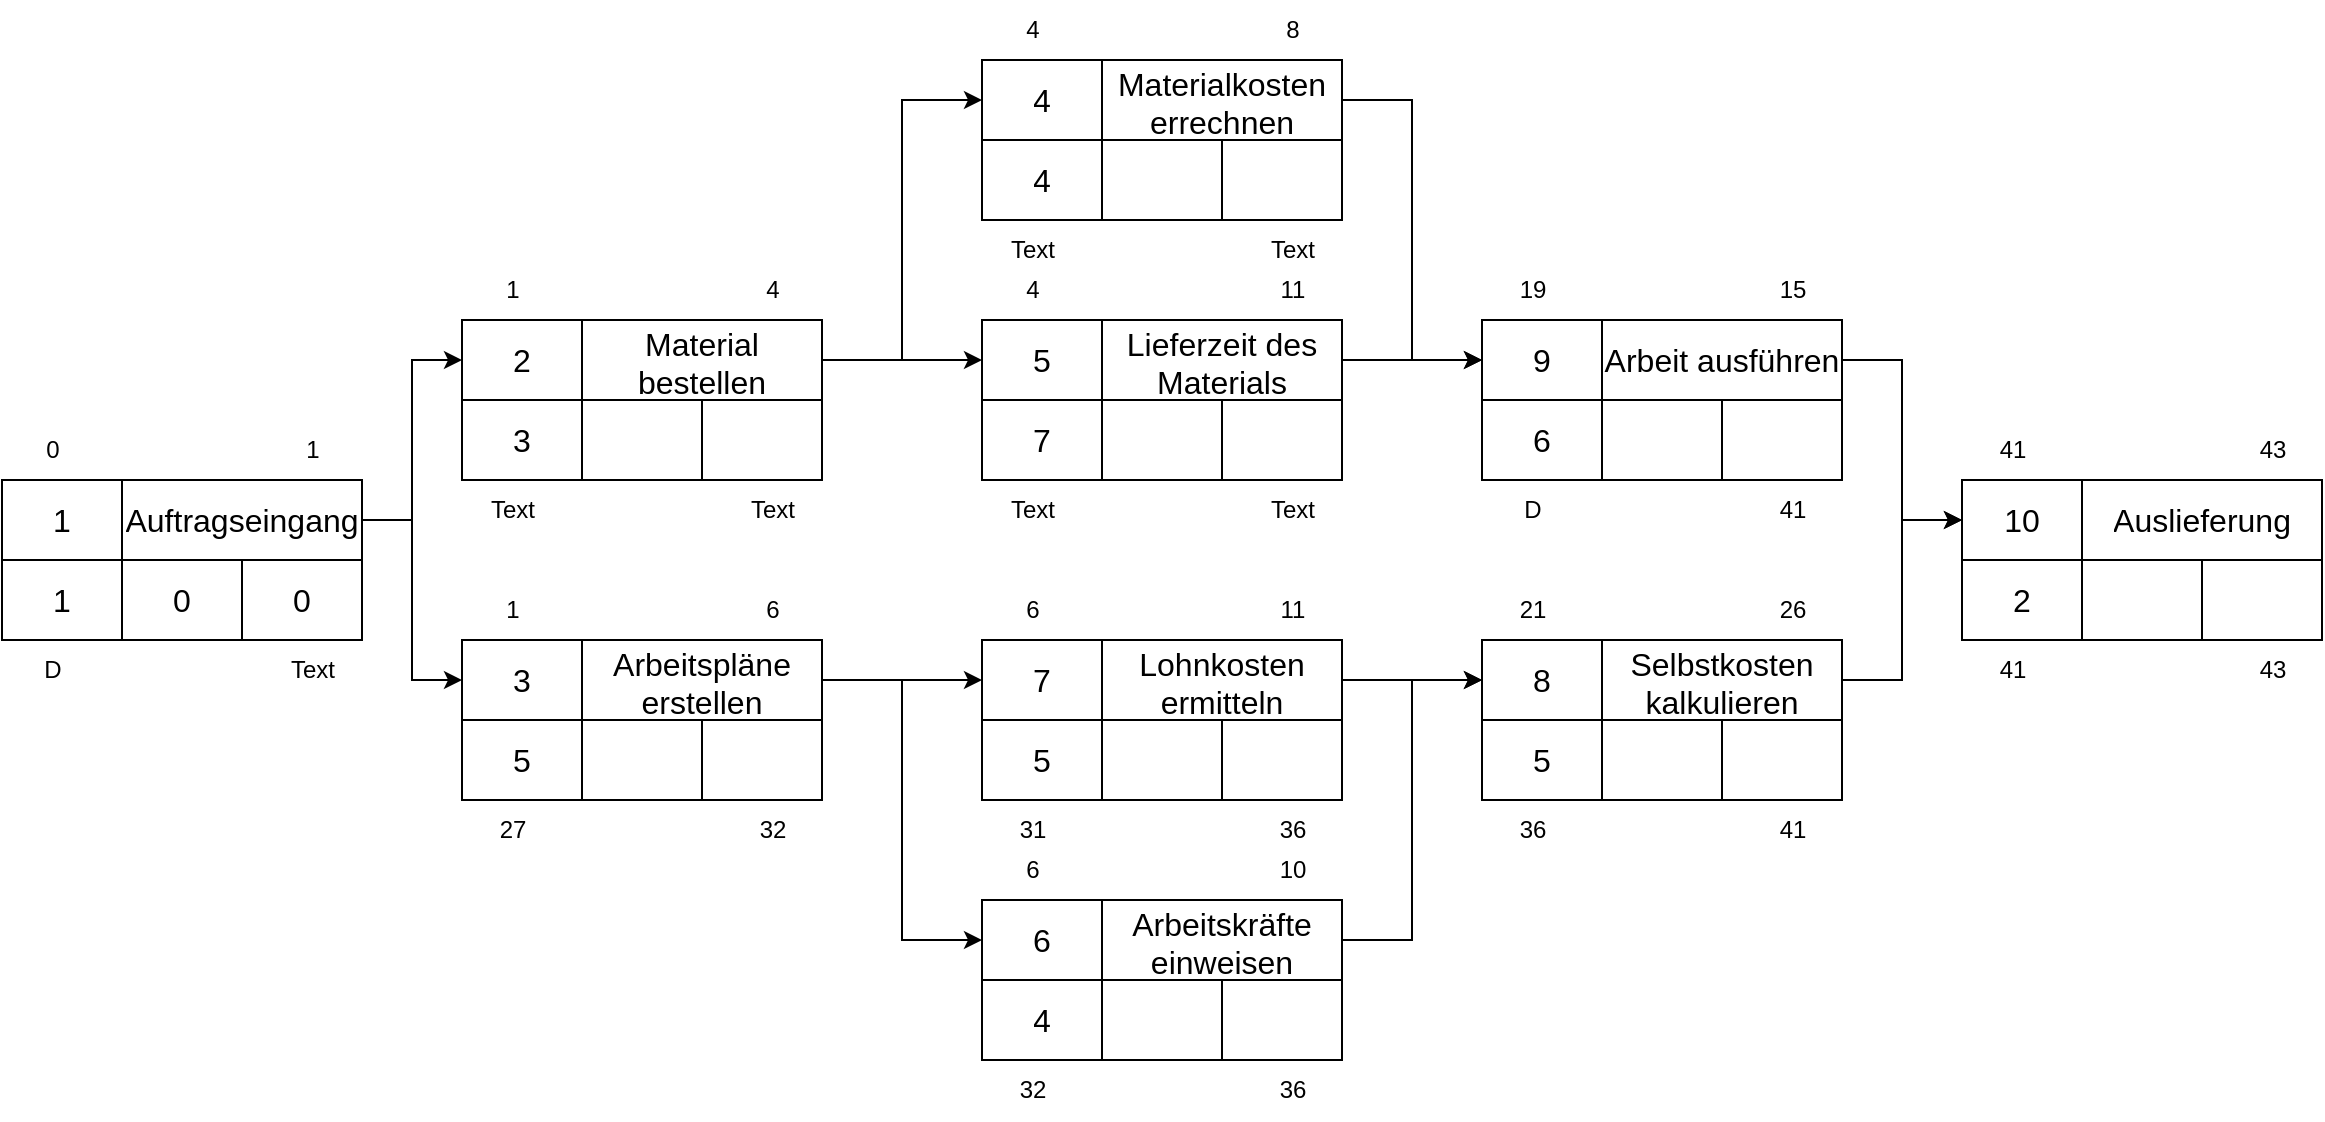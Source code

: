 <mxfile version="22.1.18" type="github">
  <diagram name="Seite-1" id="Jgi1Z_4igbdObLHDW-iu">
    <mxGraphModel dx="2220" dy="766" grid="1" gridSize="10" guides="1" tooltips="1" connect="1" arrows="1" fold="1" page="1" pageScale="1" pageWidth="827" pageHeight="1169" math="0" shadow="0">
      <root>
        <mxCell id="0" />
        <mxCell id="1" parent="0" />
        <mxCell id="Bvw00r3Vct-tMLTqf-XZ-22" value="" style="group" vertex="1" connectable="0" parent="1">
          <mxGeometry x="-220" y="130" width="180" height="140" as="geometry" />
        </mxCell>
        <mxCell id="Bvw00r3Vct-tMLTqf-XZ-1" value="" style="shape=table;startSize=0;container=1;collapsible=0;childLayout=tableLayout;fontSize=16;" vertex="1" parent="Bvw00r3Vct-tMLTqf-XZ-22">
          <mxGeometry y="30" width="180" height="80" as="geometry" />
        </mxCell>
        <mxCell id="Bvw00r3Vct-tMLTqf-XZ-2" value="" style="shape=tableRow;horizontal=0;startSize=0;swimlaneHead=0;swimlaneBody=0;strokeColor=inherit;top=0;left=0;bottom=0;right=0;collapsible=0;dropTarget=0;fillColor=none;points=[[0,0.5],[1,0.5]];portConstraint=eastwest;fontSize=16;" vertex="1" parent="Bvw00r3Vct-tMLTqf-XZ-1">
          <mxGeometry width="180" height="40" as="geometry" />
        </mxCell>
        <mxCell id="Bvw00r3Vct-tMLTqf-XZ-3" value="2" style="shape=partialRectangle;html=1;whiteSpace=wrap;connectable=0;strokeColor=inherit;overflow=hidden;fillColor=none;top=0;left=0;bottom=0;right=0;pointerEvents=1;fontSize=16;" vertex="1" parent="Bvw00r3Vct-tMLTqf-XZ-2">
          <mxGeometry width="60" height="40" as="geometry">
            <mxRectangle width="60" height="40" as="alternateBounds" />
          </mxGeometry>
        </mxCell>
        <mxCell id="Bvw00r3Vct-tMLTqf-XZ-4" value="Material bestellen" style="shape=partialRectangle;html=1;whiteSpace=wrap;connectable=0;strokeColor=inherit;overflow=hidden;fillColor=none;top=0;left=0;bottom=0;right=0;pointerEvents=1;fontSize=16;rowspan=1;colspan=2;" vertex="1" parent="Bvw00r3Vct-tMLTqf-XZ-2">
          <mxGeometry x="60" width="120" height="40" as="geometry">
            <mxRectangle width="60" height="40" as="alternateBounds" />
          </mxGeometry>
        </mxCell>
        <mxCell id="Bvw00r3Vct-tMLTqf-XZ-5" value="" style="shape=partialRectangle;html=1;whiteSpace=wrap;connectable=0;strokeColor=inherit;overflow=hidden;fillColor=none;top=0;left=0;bottom=0;right=0;pointerEvents=1;fontSize=16;" vertex="1" visible="0" parent="Bvw00r3Vct-tMLTqf-XZ-2">
          <mxGeometry x="120" width="60" height="40" as="geometry">
            <mxRectangle width="60" height="40" as="alternateBounds" />
          </mxGeometry>
        </mxCell>
        <mxCell id="Bvw00r3Vct-tMLTqf-XZ-6" value="" style="shape=tableRow;horizontal=0;startSize=0;swimlaneHead=0;swimlaneBody=0;strokeColor=inherit;top=0;left=0;bottom=0;right=0;collapsible=0;dropTarget=0;fillColor=none;points=[[0,0.5],[1,0.5]];portConstraint=eastwest;fontSize=16;" vertex="1" parent="Bvw00r3Vct-tMLTqf-XZ-1">
          <mxGeometry y="40" width="180" height="40" as="geometry" />
        </mxCell>
        <mxCell id="Bvw00r3Vct-tMLTqf-XZ-7" value="3" style="shape=partialRectangle;html=1;whiteSpace=wrap;connectable=0;strokeColor=inherit;overflow=hidden;fillColor=none;top=0;left=0;bottom=0;right=0;pointerEvents=1;fontSize=16;" vertex="1" parent="Bvw00r3Vct-tMLTqf-XZ-6">
          <mxGeometry width="60" height="40" as="geometry">
            <mxRectangle width="60" height="40" as="alternateBounds" />
          </mxGeometry>
        </mxCell>
        <mxCell id="Bvw00r3Vct-tMLTqf-XZ-8" value="" style="shape=partialRectangle;html=1;whiteSpace=wrap;connectable=0;strokeColor=inherit;overflow=hidden;fillColor=none;top=0;left=0;bottom=0;right=0;pointerEvents=1;fontSize=16;" vertex="1" parent="Bvw00r3Vct-tMLTqf-XZ-6">
          <mxGeometry x="60" width="60" height="40" as="geometry">
            <mxRectangle width="60" height="40" as="alternateBounds" />
          </mxGeometry>
        </mxCell>
        <mxCell id="Bvw00r3Vct-tMLTqf-XZ-9" value="" style="shape=partialRectangle;html=1;whiteSpace=wrap;connectable=0;strokeColor=inherit;overflow=hidden;fillColor=none;top=0;left=0;bottom=0;right=0;pointerEvents=1;fontSize=16;" vertex="1" parent="Bvw00r3Vct-tMLTqf-XZ-6">
          <mxGeometry x="120" width="60" height="40" as="geometry">
            <mxRectangle width="60" height="40" as="alternateBounds" />
          </mxGeometry>
        </mxCell>
        <mxCell id="Bvw00r3Vct-tMLTqf-XZ-17" value="1" style="text;html=1;align=center;verticalAlign=middle;resizable=0;points=[];autosize=1;strokeColor=none;fillColor=none;" vertex="1" parent="Bvw00r3Vct-tMLTqf-XZ-22">
          <mxGeometry x="10" width="30" height="30" as="geometry" />
        </mxCell>
        <mxCell id="Bvw00r3Vct-tMLTqf-XZ-19" value="4" style="text;html=1;align=center;verticalAlign=middle;resizable=0;points=[];autosize=1;strokeColor=none;fillColor=none;" vertex="1" parent="Bvw00r3Vct-tMLTqf-XZ-22">
          <mxGeometry x="140" width="30" height="30" as="geometry" />
        </mxCell>
        <mxCell id="Bvw00r3Vct-tMLTqf-XZ-20" value="Text" style="text;html=1;align=center;verticalAlign=middle;resizable=0;points=[];autosize=1;strokeColor=none;fillColor=none;" vertex="1" parent="Bvw00r3Vct-tMLTqf-XZ-22">
          <mxGeometry x="130" y="110" width="50" height="30" as="geometry" />
        </mxCell>
        <mxCell id="Bvw00r3Vct-tMLTqf-XZ-21" value="Text" style="text;html=1;align=center;verticalAlign=middle;resizable=0;points=[];autosize=1;strokeColor=none;fillColor=none;" vertex="1" parent="Bvw00r3Vct-tMLTqf-XZ-22">
          <mxGeometry y="110" width="50" height="30" as="geometry" />
        </mxCell>
        <mxCell id="Bvw00r3Vct-tMLTqf-XZ-51" value="" style="group" vertex="1" connectable="0" parent="1">
          <mxGeometry x="40" width="180" height="140" as="geometry" />
        </mxCell>
        <mxCell id="Bvw00r3Vct-tMLTqf-XZ-52" value="" style="shape=table;startSize=0;container=1;collapsible=0;childLayout=tableLayout;fontSize=16;" vertex="1" parent="Bvw00r3Vct-tMLTqf-XZ-51">
          <mxGeometry y="30" width="180" height="80" as="geometry" />
        </mxCell>
        <mxCell id="Bvw00r3Vct-tMLTqf-XZ-53" value="" style="shape=tableRow;horizontal=0;startSize=0;swimlaneHead=0;swimlaneBody=0;strokeColor=inherit;top=0;left=0;bottom=0;right=0;collapsible=0;dropTarget=0;fillColor=none;points=[[0,0.5],[1,0.5]];portConstraint=eastwest;fontSize=16;" vertex="1" parent="Bvw00r3Vct-tMLTqf-XZ-52">
          <mxGeometry width="180" height="40" as="geometry" />
        </mxCell>
        <mxCell id="Bvw00r3Vct-tMLTqf-XZ-54" value="4" style="shape=partialRectangle;html=1;whiteSpace=wrap;connectable=0;strokeColor=inherit;overflow=hidden;fillColor=none;top=0;left=0;bottom=0;right=0;pointerEvents=1;fontSize=16;" vertex="1" parent="Bvw00r3Vct-tMLTqf-XZ-53">
          <mxGeometry width="60" height="40" as="geometry">
            <mxRectangle width="60" height="40" as="alternateBounds" />
          </mxGeometry>
        </mxCell>
        <mxCell id="Bvw00r3Vct-tMLTqf-XZ-55" value="Materialkosten errechnen" style="shape=partialRectangle;html=1;whiteSpace=wrap;connectable=0;strokeColor=inherit;overflow=hidden;fillColor=none;top=0;left=0;bottom=0;right=0;pointerEvents=1;fontSize=16;rowspan=1;colspan=2;" vertex="1" parent="Bvw00r3Vct-tMLTqf-XZ-53">
          <mxGeometry x="60" width="120" height="40" as="geometry">
            <mxRectangle width="60" height="40" as="alternateBounds" />
          </mxGeometry>
        </mxCell>
        <mxCell id="Bvw00r3Vct-tMLTqf-XZ-56" value="" style="shape=partialRectangle;html=1;whiteSpace=wrap;connectable=0;strokeColor=inherit;overflow=hidden;fillColor=none;top=0;left=0;bottom=0;right=0;pointerEvents=1;fontSize=16;" vertex="1" visible="0" parent="Bvw00r3Vct-tMLTqf-XZ-53">
          <mxGeometry x="120" width="60" height="40" as="geometry">
            <mxRectangle width="60" height="40" as="alternateBounds" />
          </mxGeometry>
        </mxCell>
        <mxCell id="Bvw00r3Vct-tMLTqf-XZ-57" value="" style="shape=tableRow;horizontal=0;startSize=0;swimlaneHead=0;swimlaneBody=0;strokeColor=inherit;top=0;left=0;bottom=0;right=0;collapsible=0;dropTarget=0;fillColor=none;points=[[0,0.5],[1,0.5]];portConstraint=eastwest;fontSize=16;" vertex="1" parent="Bvw00r3Vct-tMLTqf-XZ-52">
          <mxGeometry y="40" width="180" height="40" as="geometry" />
        </mxCell>
        <mxCell id="Bvw00r3Vct-tMLTqf-XZ-58" value="4" style="shape=partialRectangle;html=1;whiteSpace=wrap;connectable=0;strokeColor=inherit;overflow=hidden;fillColor=none;top=0;left=0;bottom=0;right=0;pointerEvents=1;fontSize=16;" vertex="1" parent="Bvw00r3Vct-tMLTqf-XZ-57">
          <mxGeometry width="60" height="40" as="geometry">
            <mxRectangle width="60" height="40" as="alternateBounds" />
          </mxGeometry>
        </mxCell>
        <mxCell id="Bvw00r3Vct-tMLTqf-XZ-59" value="" style="shape=partialRectangle;html=1;whiteSpace=wrap;connectable=0;strokeColor=inherit;overflow=hidden;fillColor=none;top=0;left=0;bottom=0;right=0;pointerEvents=1;fontSize=16;" vertex="1" parent="Bvw00r3Vct-tMLTqf-XZ-57">
          <mxGeometry x="60" width="60" height="40" as="geometry">
            <mxRectangle width="60" height="40" as="alternateBounds" />
          </mxGeometry>
        </mxCell>
        <mxCell id="Bvw00r3Vct-tMLTqf-XZ-60" value="" style="shape=partialRectangle;html=1;whiteSpace=wrap;connectable=0;strokeColor=inherit;overflow=hidden;fillColor=none;top=0;left=0;bottom=0;right=0;pointerEvents=1;fontSize=16;" vertex="1" parent="Bvw00r3Vct-tMLTqf-XZ-57">
          <mxGeometry x="120" width="60" height="40" as="geometry">
            <mxRectangle width="60" height="40" as="alternateBounds" />
          </mxGeometry>
        </mxCell>
        <mxCell id="Bvw00r3Vct-tMLTqf-XZ-61" value="4" style="text;html=1;align=center;verticalAlign=middle;resizable=0;points=[];autosize=1;strokeColor=none;fillColor=none;" vertex="1" parent="Bvw00r3Vct-tMLTqf-XZ-51">
          <mxGeometry x="10" width="30" height="30" as="geometry" />
        </mxCell>
        <mxCell id="Bvw00r3Vct-tMLTqf-XZ-62" value="8" style="text;html=1;align=center;verticalAlign=middle;resizable=0;points=[];autosize=1;strokeColor=none;fillColor=none;" vertex="1" parent="Bvw00r3Vct-tMLTqf-XZ-51">
          <mxGeometry x="140" width="30" height="30" as="geometry" />
        </mxCell>
        <mxCell id="Bvw00r3Vct-tMLTqf-XZ-63" value="Text" style="text;html=1;align=center;verticalAlign=middle;resizable=0;points=[];autosize=1;strokeColor=none;fillColor=none;" vertex="1" parent="Bvw00r3Vct-tMLTqf-XZ-51">
          <mxGeometry x="130" y="110" width="50" height="30" as="geometry" />
        </mxCell>
        <mxCell id="Bvw00r3Vct-tMLTqf-XZ-64" value="Text" style="text;html=1;align=center;verticalAlign=middle;resizable=0;points=[];autosize=1;strokeColor=none;fillColor=none;" vertex="1" parent="Bvw00r3Vct-tMLTqf-XZ-51">
          <mxGeometry y="110" width="50" height="30" as="geometry" />
        </mxCell>
        <mxCell id="Bvw00r3Vct-tMLTqf-XZ-65" value="" style="group" vertex="1" connectable="0" parent="1">
          <mxGeometry x="-220" y="290" width="180" height="140" as="geometry" />
        </mxCell>
        <mxCell id="Bvw00r3Vct-tMLTqf-XZ-66" value="" style="shape=table;startSize=0;container=1;collapsible=0;childLayout=tableLayout;fontSize=16;" vertex="1" parent="Bvw00r3Vct-tMLTqf-XZ-65">
          <mxGeometry y="30" width="180" height="80" as="geometry" />
        </mxCell>
        <mxCell id="Bvw00r3Vct-tMLTqf-XZ-67" value="" style="shape=tableRow;horizontal=0;startSize=0;swimlaneHead=0;swimlaneBody=0;strokeColor=inherit;top=0;left=0;bottom=0;right=0;collapsible=0;dropTarget=0;fillColor=none;points=[[0,0.5],[1,0.5]];portConstraint=eastwest;fontSize=16;" vertex="1" parent="Bvw00r3Vct-tMLTqf-XZ-66">
          <mxGeometry width="180" height="40" as="geometry" />
        </mxCell>
        <mxCell id="Bvw00r3Vct-tMLTqf-XZ-68" value="3" style="shape=partialRectangle;html=1;whiteSpace=wrap;connectable=0;strokeColor=inherit;overflow=hidden;fillColor=none;top=0;left=0;bottom=0;right=0;pointerEvents=1;fontSize=16;" vertex="1" parent="Bvw00r3Vct-tMLTqf-XZ-67">
          <mxGeometry width="60" height="40" as="geometry">
            <mxRectangle width="60" height="40" as="alternateBounds" />
          </mxGeometry>
        </mxCell>
        <mxCell id="Bvw00r3Vct-tMLTqf-XZ-69" value="Arbeitspläne erstellen" style="shape=partialRectangle;html=1;whiteSpace=wrap;connectable=0;strokeColor=inherit;overflow=hidden;fillColor=none;top=0;left=0;bottom=0;right=0;pointerEvents=1;fontSize=16;rowspan=1;colspan=2;" vertex="1" parent="Bvw00r3Vct-tMLTqf-XZ-67">
          <mxGeometry x="60" width="120" height="40" as="geometry">
            <mxRectangle width="60" height="40" as="alternateBounds" />
          </mxGeometry>
        </mxCell>
        <mxCell id="Bvw00r3Vct-tMLTqf-XZ-70" value="" style="shape=partialRectangle;html=1;whiteSpace=wrap;connectable=0;strokeColor=inherit;overflow=hidden;fillColor=none;top=0;left=0;bottom=0;right=0;pointerEvents=1;fontSize=16;" vertex="1" visible="0" parent="Bvw00r3Vct-tMLTqf-XZ-67">
          <mxGeometry x="120" width="60" height="40" as="geometry">
            <mxRectangle width="60" height="40" as="alternateBounds" />
          </mxGeometry>
        </mxCell>
        <mxCell id="Bvw00r3Vct-tMLTqf-XZ-71" value="" style="shape=tableRow;horizontal=0;startSize=0;swimlaneHead=0;swimlaneBody=0;strokeColor=inherit;top=0;left=0;bottom=0;right=0;collapsible=0;dropTarget=0;fillColor=none;points=[[0,0.5],[1,0.5]];portConstraint=eastwest;fontSize=16;" vertex="1" parent="Bvw00r3Vct-tMLTqf-XZ-66">
          <mxGeometry y="40" width="180" height="40" as="geometry" />
        </mxCell>
        <mxCell id="Bvw00r3Vct-tMLTqf-XZ-72" value="5" style="shape=partialRectangle;html=1;whiteSpace=wrap;connectable=0;strokeColor=inherit;overflow=hidden;fillColor=none;top=0;left=0;bottom=0;right=0;pointerEvents=1;fontSize=16;" vertex="1" parent="Bvw00r3Vct-tMLTqf-XZ-71">
          <mxGeometry width="60" height="40" as="geometry">
            <mxRectangle width="60" height="40" as="alternateBounds" />
          </mxGeometry>
        </mxCell>
        <mxCell id="Bvw00r3Vct-tMLTqf-XZ-73" value="" style="shape=partialRectangle;html=1;whiteSpace=wrap;connectable=0;strokeColor=inherit;overflow=hidden;fillColor=none;top=0;left=0;bottom=0;right=0;pointerEvents=1;fontSize=16;" vertex="1" parent="Bvw00r3Vct-tMLTqf-XZ-71">
          <mxGeometry x="60" width="60" height="40" as="geometry">
            <mxRectangle width="60" height="40" as="alternateBounds" />
          </mxGeometry>
        </mxCell>
        <mxCell id="Bvw00r3Vct-tMLTqf-XZ-74" value="" style="shape=partialRectangle;html=1;whiteSpace=wrap;connectable=0;strokeColor=inherit;overflow=hidden;fillColor=none;top=0;left=0;bottom=0;right=0;pointerEvents=1;fontSize=16;" vertex="1" parent="Bvw00r3Vct-tMLTqf-XZ-71">
          <mxGeometry x="120" width="60" height="40" as="geometry">
            <mxRectangle width="60" height="40" as="alternateBounds" />
          </mxGeometry>
        </mxCell>
        <mxCell id="Bvw00r3Vct-tMLTqf-XZ-75" value="1" style="text;html=1;align=center;verticalAlign=middle;resizable=0;points=[];autosize=1;strokeColor=none;fillColor=none;" vertex="1" parent="Bvw00r3Vct-tMLTqf-XZ-65">
          <mxGeometry x="10" width="30" height="30" as="geometry" />
        </mxCell>
        <mxCell id="Bvw00r3Vct-tMLTqf-XZ-76" value="6" style="text;html=1;align=center;verticalAlign=middle;resizable=0;points=[];autosize=1;strokeColor=none;fillColor=none;" vertex="1" parent="Bvw00r3Vct-tMLTqf-XZ-65">
          <mxGeometry x="140" width="30" height="30" as="geometry" />
        </mxCell>
        <mxCell id="Bvw00r3Vct-tMLTqf-XZ-77" value="32" style="text;html=1;align=center;verticalAlign=middle;resizable=0;points=[];autosize=1;strokeColor=none;fillColor=none;" vertex="1" parent="Bvw00r3Vct-tMLTqf-XZ-65">
          <mxGeometry x="135" y="110" width="40" height="30" as="geometry" />
        </mxCell>
        <mxCell id="Bvw00r3Vct-tMLTqf-XZ-78" value="27" style="text;html=1;align=center;verticalAlign=middle;resizable=0;points=[];autosize=1;strokeColor=none;fillColor=none;" vertex="1" parent="Bvw00r3Vct-tMLTqf-XZ-65">
          <mxGeometry x="5" y="110" width="40" height="30" as="geometry" />
        </mxCell>
        <mxCell id="Bvw00r3Vct-tMLTqf-XZ-102" value="" style="group" vertex="1" connectable="0" parent="1">
          <mxGeometry x="40" y="130" width="180" height="140" as="geometry" />
        </mxCell>
        <mxCell id="Bvw00r3Vct-tMLTqf-XZ-103" value="" style="shape=table;startSize=0;container=1;collapsible=0;childLayout=tableLayout;fontSize=16;" vertex="1" parent="Bvw00r3Vct-tMLTqf-XZ-102">
          <mxGeometry y="30" width="180" height="80" as="geometry" />
        </mxCell>
        <mxCell id="Bvw00r3Vct-tMLTqf-XZ-104" value="" style="shape=tableRow;horizontal=0;startSize=0;swimlaneHead=0;swimlaneBody=0;strokeColor=inherit;top=0;left=0;bottom=0;right=0;collapsible=0;dropTarget=0;fillColor=none;points=[[0,0.5],[1,0.5]];portConstraint=eastwest;fontSize=16;" vertex="1" parent="Bvw00r3Vct-tMLTqf-XZ-103">
          <mxGeometry width="180" height="40" as="geometry" />
        </mxCell>
        <mxCell id="Bvw00r3Vct-tMLTqf-XZ-105" value="5" style="shape=partialRectangle;html=1;whiteSpace=wrap;connectable=0;strokeColor=inherit;overflow=hidden;fillColor=none;top=0;left=0;bottom=0;right=0;pointerEvents=1;fontSize=16;" vertex="1" parent="Bvw00r3Vct-tMLTqf-XZ-104">
          <mxGeometry width="60" height="40" as="geometry">
            <mxRectangle width="60" height="40" as="alternateBounds" />
          </mxGeometry>
        </mxCell>
        <mxCell id="Bvw00r3Vct-tMLTqf-XZ-106" value="Lieferzeit des Materials" style="shape=partialRectangle;html=1;whiteSpace=wrap;connectable=0;strokeColor=inherit;overflow=hidden;fillColor=none;top=0;left=0;bottom=0;right=0;pointerEvents=1;fontSize=16;rowspan=1;colspan=2;" vertex="1" parent="Bvw00r3Vct-tMLTqf-XZ-104">
          <mxGeometry x="60" width="120" height="40" as="geometry">
            <mxRectangle width="60" height="40" as="alternateBounds" />
          </mxGeometry>
        </mxCell>
        <mxCell id="Bvw00r3Vct-tMLTqf-XZ-107" value="" style="shape=partialRectangle;html=1;whiteSpace=wrap;connectable=0;strokeColor=inherit;overflow=hidden;fillColor=none;top=0;left=0;bottom=0;right=0;pointerEvents=1;fontSize=16;" vertex="1" visible="0" parent="Bvw00r3Vct-tMLTqf-XZ-104">
          <mxGeometry x="120" width="60" height="40" as="geometry">
            <mxRectangle width="60" height="40" as="alternateBounds" />
          </mxGeometry>
        </mxCell>
        <mxCell id="Bvw00r3Vct-tMLTqf-XZ-108" value="" style="shape=tableRow;horizontal=0;startSize=0;swimlaneHead=0;swimlaneBody=0;strokeColor=inherit;top=0;left=0;bottom=0;right=0;collapsible=0;dropTarget=0;fillColor=none;points=[[0,0.5],[1,0.5]];portConstraint=eastwest;fontSize=16;" vertex="1" parent="Bvw00r3Vct-tMLTqf-XZ-103">
          <mxGeometry y="40" width="180" height="40" as="geometry" />
        </mxCell>
        <mxCell id="Bvw00r3Vct-tMLTqf-XZ-109" value="7" style="shape=partialRectangle;html=1;whiteSpace=wrap;connectable=0;strokeColor=inherit;overflow=hidden;fillColor=none;top=0;left=0;bottom=0;right=0;pointerEvents=1;fontSize=16;" vertex="1" parent="Bvw00r3Vct-tMLTqf-XZ-108">
          <mxGeometry width="60" height="40" as="geometry">
            <mxRectangle width="60" height="40" as="alternateBounds" />
          </mxGeometry>
        </mxCell>
        <mxCell id="Bvw00r3Vct-tMLTqf-XZ-110" value="" style="shape=partialRectangle;html=1;whiteSpace=wrap;connectable=0;strokeColor=inherit;overflow=hidden;fillColor=none;top=0;left=0;bottom=0;right=0;pointerEvents=1;fontSize=16;" vertex="1" parent="Bvw00r3Vct-tMLTqf-XZ-108">
          <mxGeometry x="60" width="60" height="40" as="geometry">
            <mxRectangle width="60" height="40" as="alternateBounds" />
          </mxGeometry>
        </mxCell>
        <mxCell id="Bvw00r3Vct-tMLTqf-XZ-111" value="" style="shape=partialRectangle;html=1;whiteSpace=wrap;connectable=0;strokeColor=inherit;overflow=hidden;fillColor=none;top=0;left=0;bottom=0;right=0;pointerEvents=1;fontSize=16;" vertex="1" parent="Bvw00r3Vct-tMLTqf-XZ-108">
          <mxGeometry x="120" width="60" height="40" as="geometry">
            <mxRectangle width="60" height="40" as="alternateBounds" />
          </mxGeometry>
        </mxCell>
        <mxCell id="Bvw00r3Vct-tMLTqf-XZ-112" value="4" style="text;html=1;align=center;verticalAlign=middle;resizable=0;points=[];autosize=1;strokeColor=none;fillColor=none;" vertex="1" parent="Bvw00r3Vct-tMLTqf-XZ-102">
          <mxGeometry x="10" width="30" height="30" as="geometry" />
        </mxCell>
        <mxCell id="Bvw00r3Vct-tMLTqf-XZ-113" value="11" style="text;html=1;align=center;verticalAlign=middle;resizable=0;points=[];autosize=1;strokeColor=none;fillColor=none;" vertex="1" parent="Bvw00r3Vct-tMLTqf-XZ-102">
          <mxGeometry x="135" width="40" height="30" as="geometry" />
        </mxCell>
        <mxCell id="Bvw00r3Vct-tMLTqf-XZ-114" value="Text" style="text;html=1;align=center;verticalAlign=middle;resizable=0;points=[];autosize=1;strokeColor=none;fillColor=none;" vertex="1" parent="Bvw00r3Vct-tMLTqf-XZ-102">
          <mxGeometry x="130" y="110" width="50" height="30" as="geometry" />
        </mxCell>
        <mxCell id="Bvw00r3Vct-tMLTqf-XZ-115" value="Text" style="text;html=1;align=center;verticalAlign=middle;resizable=0;points=[];autosize=1;strokeColor=none;fillColor=none;" vertex="1" parent="Bvw00r3Vct-tMLTqf-XZ-102">
          <mxGeometry y="110" width="50" height="30" as="geometry" />
        </mxCell>
        <mxCell id="Bvw00r3Vct-tMLTqf-XZ-116" value="" style="group" vertex="1" connectable="0" parent="1">
          <mxGeometry x="-450" y="210" width="180" height="140" as="geometry" />
        </mxCell>
        <mxCell id="Bvw00r3Vct-tMLTqf-XZ-117" value="" style="shape=table;startSize=0;container=1;collapsible=0;childLayout=tableLayout;fontSize=16;" vertex="1" parent="Bvw00r3Vct-tMLTqf-XZ-116">
          <mxGeometry y="30" width="180" height="80" as="geometry" />
        </mxCell>
        <mxCell id="Bvw00r3Vct-tMLTqf-XZ-118" value="" style="shape=tableRow;horizontal=0;startSize=0;swimlaneHead=0;swimlaneBody=0;strokeColor=inherit;top=0;left=0;bottom=0;right=0;collapsible=0;dropTarget=0;fillColor=none;points=[[0,0.5],[1,0.5]];portConstraint=eastwest;fontSize=16;" vertex="1" parent="Bvw00r3Vct-tMLTqf-XZ-117">
          <mxGeometry width="180" height="40" as="geometry" />
        </mxCell>
        <mxCell id="Bvw00r3Vct-tMLTqf-XZ-119" value="1" style="shape=partialRectangle;html=1;whiteSpace=wrap;connectable=0;strokeColor=inherit;overflow=hidden;fillColor=none;top=0;left=0;bottom=0;right=0;pointerEvents=1;fontSize=16;" vertex="1" parent="Bvw00r3Vct-tMLTqf-XZ-118">
          <mxGeometry width="60" height="40" as="geometry">
            <mxRectangle width="60" height="40" as="alternateBounds" />
          </mxGeometry>
        </mxCell>
        <mxCell id="Bvw00r3Vct-tMLTqf-XZ-120" value="Auftragseingang" style="shape=partialRectangle;html=1;whiteSpace=wrap;connectable=0;strokeColor=inherit;overflow=hidden;fillColor=none;top=0;left=0;bottom=0;right=0;pointerEvents=1;fontSize=16;rowspan=1;colspan=2;" vertex="1" parent="Bvw00r3Vct-tMLTqf-XZ-118">
          <mxGeometry x="60" width="120" height="40" as="geometry">
            <mxRectangle width="60" height="40" as="alternateBounds" />
          </mxGeometry>
        </mxCell>
        <mxCell id="Bvw00r3Vct-tMLTqf-XZ-121" value="" style="shape=partialRectangle;html=1;whiteSpace=wrap;connectable=0;strokeColor=inherit;overflow=hidden;fillColor=none;top=0;left=0;bottom=0;right=0;pointerEvents=1;fontSize=16;" vertex="1" visible="0" parent="Bvw00r3Vct-tMLTqf-XZ-118">
          <mxGeometry x="120" width="60" height="40" as="geometry">
            <mxRectangle width="60" height="40" as="alternateBounds" />
          </mxGeometry>
        </mxCell>
        <mxCell id="Bvw00r3Vct-tMLTqf-XZ-122" value="" style="shape=tableRow;horizontal=0;startSize=0;swimlaneHead=0;swimlaneBody=0;strokeColor=inherit;top=0;left=0;bottom=0;right=0;collapsible=0;dropTarget=0;fillColor=none;points=[[0,0.5],[1,0.5]];portConstraint=eastwest;fontSize=16;" vertex="1" parent="Bvw00r3Vct-tMLTqf-XZ-117">
          <mxGeometry y="40" width="180" height="40" as="geometry" />
        </mxCell>
        <mxCell id="Bvw00r3Vct-tMLTqf-XZ-123" value="1" style="shape=partialRectangle;html=1;whiteSpace=wrap;connectable=0;strokeColor=inherit;overflow=hidden;fillColor=none;top=0;left=0;bottom=0;right=0;pointerEvents=1;fontSize=16;" vertex="1" parent="Bvw00r3Vct-tMLTqf-XZ-122">
          <mxGeometry width="60" height="40" as="geometry">
            <mxRectangle width="60" height="40" as="alternateBounds" />
          </mxGeometry>
        </mxCell>
        <mxCell id="Bvw00r3Vct-tMLTqf-XZ-124" value="0" style="shape=partialRectangle;html=1;whiteSpace=wrap;connectable=0;strokeColor=inherit;overflow=hidden;fillColor=none;top=0;left=0;bottom=0;right=0;pointerEvents=1;fontSize=16;" vertex="1" parent="Bvw00r3Vct-tMLTqf-XZ-122">
          <mxGeometry x="60" width="60" height="40" as="geometry">
            <mxRectangle width="60" height="40" as="alternateBounds" />
          </mxGeometry>
        </mxCell>
        <mxCell id="Bvw00r3Vct-tMLTqf-XZ-125" value="0" style="shape=partialRectangle;html=1;whiteSpace=wrap;connectable=0;strokeColor=inherit;overflow=hidden;fillColor=none;top=0;left=0;bottom=0;right=0;pointerEvents=1;fontSize=16;" vertex="1" parent="Bvw00r3Vct-tMLTqf-XZ-122">
          <mxGeometry x="120" width="60" height="40" as="geometry">
            <mxRectangle width="60" height="40" as="alternateBounds" />
          </mxGeometry>
        </mxCell>
        <mxCell id="Bvw00r3Vct-tMLTqf-XZ-126" value="0" style="text;html=1;align=center;verticalAlign=middle;resizable=0;points=[];autosize=1;strokeColor=none;fillColor=none;" vertex="1" parent="Bvw00r3Vct-tMLTqf-XZ-116">
          <mxGeometry x="10" width="30" height="30" as="geometry" />
        </mxCell>
        <mxCell id="Bvw00r3Vct-tMLTqf-XZ-127" value="1" style="text;html=1;align=center;verticalAlign=middle;resizable=0;points=[];autosize=1;strokeColor=none;fillColor=none;" vertex="1" parent="Bvw00r3Vct-tMLTqf-XZ-116">
          <mxGeometry x="140" width="30" height="30" as="geometry" />
        </mxCell>
        <mxCell id="Bvw00r3Vct-tMLTqf-XZ-128" value="Text" style="text;html=1;align=center;verticalAlign=middle;resizable=0;points=[];autosize=1;strokeColor=none;fillColor=none;" vertex="1" parent="Bvw00r3Vct-tMLTqf-XZ-116">
          <mxGeometry x="130" y="110" width="50" height="30" as="geometry" />
        </mxCell>
        <mxCell id="Bvw00r3Vct-tMLTqf-XZ-129" value="D" style="text;html=1;align=center;verticalAlign=middle;resizable=0;points=[];autosize=1;strokeColor=none;fillColor=none;" vertex="1" parent="Bvw00r3Vct-tMLTqf-XZ-116">
          <mxGeometry x="10" y="110" width="30" height="30" as="geometry" />
        </mxCell>
        <mxCell id="Bvw00r3Vct-tMLTqf-XZ-130" value="" style="group" vertex="1" connectable="0" parent="1">
          <mxGeometry x="40" y="420" width="180" height="140" as="geometry" />
        </mxCell>
        <mxCell id="Bvw00r3Vct-tMLTqf-XZ-131" value="" style="shape=table;startSize=0;container=1;collapsible=0;childLayout=tableLayout;fontSize=16;" vertex="1" parent="Bvw00r3Vct-tMLTqf-XZ-130">
          <mxGeometry y="30" width="180" height="80" as="geometry" />
        </mxCell>
        <mxCell id="Bvw00r3Vct-tMLTqf-XZ-132" value="" style="shape=tableRow;horizontal=0;startSize=0;swimlaneHead=0;swimlaneBody=0;strokeColor=inherit;top=0;left=0;bottom=0;right=0;collapsible=0;dropTarget=0;fillColor=none;points=[[0,0.5],[1,0.5]];portConstraint=eastwest;fontSize=16;" vertex="1" parent="Bvw00r3Vct-tMLTqf-XZ-131">
          <mxGeometry width="180" height="40" as="geometry" />
        </mxCell>
        <mxCell id="Bvw00r3Vct-tMLTqf-XZ-133" value="6" style="shape=partialRectangle;html=1;whiteSpace=wrap;connectable=0;strokeColor=inherit;overflow=hidden;fillColor=none;top=0;left=0;bottom=0;right=0;pointerEvents=1;fontSize=16;" vertex="1" parent="Bvw00r3Vct-tMLTqf-XZ-132">
          <mxGeometry width="60" height="40" as="geometry">
            <mxRectangle width="60" height="40" as="alternateBounds" />
          </mxGeometry>
        </mxCell>
        <mxCell id="Bvw00r3Vct-tMLTqf-XZ-134" value="Arbeitskräfte einweisen" style="shape=partialRectangle;html=1;whiteSpace=wrap;connectable=0;strokeColor=inherit;overflow=hidden;fillColor=none;top=0;left=0;bottom=0;right=0;pointerEvents=1;fontSize=16;rowspan=1;colspan=2;" vertex="1" parent="Bvw00r3Vct-tMLTqf-XZ-132">
          <mxGeometry x="60" width="120" height="40" as="geometry">
            <mxRectangle width="60" height="40" as="alternateBounds" />
          </mxGeometry>
        </mxCell>
        <mxCell id="Bvw00r3Vct-tMLTqf-XZ-135" value="" style="shape=partialRectangle;html=1;whiteSpace=wrap;connectable=0;strokeColor=inherit;overflow=hidden;fillColor=none;top=0;left=0;bottom=0;right=0;pointerEvents=1;fontSize=16;" vertex="1" visible="0" parent="Bvw00r3Vct-tMLTqf-XZ-132">
          <mxGeometry x="120" width="60" height="40" as="geometry">
            <mxRectangle width="60" height="40" as="alternateBounds" />
          </mxGeometry>
        </mxCell>
        <mxCell id="Bvw00r3Vct-tMLTqf-XZ-136" value="" style="shape=tableRow;horizontal=0;startSize=0;swimlaneHead=0;swimlaneBody=0;strokeColor=inherit;top=0;left=0;bottom=0;right=0;collapsible=0;dropTarget=0;fillColor=none;points=[[0,0.5],[1,0.5]];portConstraint=eastwest;fontSize=16;" vertex="1" parent="Bvw00r3Vct-tMLTqf-XZ-131">
          <mxGeometry y="40" width="180" height="40" as="geometry" />
        </mxCell>
        <mxCell id="Bvw00r3Vct-tMLTqf-XZ-137" value="4" style="shape=partialRectangle;html=1;whiteSpace=wrap;connectable=0;strokeColor=inherit;overflow=hidden;fillColor=none;top=0;left=0;bottom=0;right=0;pointerEvents=1;fontSize=16;" vertex="1" parent="Bvw00r3Vct-tMLTqf-XZ-136">
          <mxGeometry width="60" height="40" as="geometry">
            <mxRectangle width="60" height="40" as="alternateBounds" />
          </mxGeometry>
        </mxCell>
        <mxCell id="Bvw00r3Vct-tMLTqf-XZ-138" value="" style="shape=partialRectangle;html=1;whiteSpace=wrap;connectable=0;strokeColor=inherit;overflow=hidden;fillColor=none;top=0;left=0;bottom=0;right=0;pointerEvents=1;fontSize=16;" vertex="1" parent="Bvw00r3Vct-tMLTqf-XZ-136">
          <mxGeometry x="60" width="60" height="40" as="geometry">
            <mxRectangle width="60" height="40" as="alternateBounds" />
          </mxGeometry>
        </mxCell>
        <mxCell id="Bvw00r3Vct-tMLTqf-XZ-139" value="" style="shape=partialRectangle;html=1;whiteSpace=wrap;connectable=0;strokeColor=inherit;overflow=hidden;fillColor=none;top=0;left=0;bottom=0;right=0;pointerEvents=1;fontSize=16;" vertex="1" parent="Bvw00r3Vct-tMLTqf-XZ-136">
          <mxGeometry x="120" width="60" height="40" as="geometry">
            <mxRectangle width="60" height="40" as="alternateBounds" />
          </mxGeometry>
        </mxCell>
        <mxCell id="Bvw00r3Vct-tMLTqf-XZ-140" value="6" style="text;html=1;align=center;verticalAlign=middle;resizable=0;points=[];autosize=1;strokeColor=none;fillColor=none;" vertex="1" parent="Bvw00r3Vct-tMLTqf-XZ-130">
          <mxGeometry x="10" width="30" height="30" as="geometry" />
        </mxCell>
        <mxCell id="Bvw00r3Vct-tMLTqf-XZ-141" value="10" style="text;html=1;align=center;verticalAlign=middle;resizable=0;points=[];autosize=1;strokeColor=none;fillColor=none;" vertex="1" parent="Bvw00r3Vct-tMLTqf-XZ-130">
          <mxGeometry x="135" width="40" height="30" as="geometry" />
        </mxCell>
        <mxCell id="Bvw00r3Vct-tMLTqf-XZ-142" value="36" style="text;html=1;align=center;verticalAlign=middle;resizable=0;points=[];autosize=1;strokeColor=none;fillColor=none;" vertex="1" parent="Bvw00r3Vct-tMLTqf-XZ-130">
          <mxGeometry x="135" y="110" width="40" height="30" as="geometry" />
        </mxCell>
        <mxCell id="Bvw00r3Vct-tMLTqf-XZ-143" value="32" style="text;html=1;align=center;verticalAlign=middle;resizable=0;points=[];autosize=1;strokeColor=none;fillColor=none;" vertex="1" parent="Bvw00r3Vct-tMLTqf-XZ-130">
          <mxGeometry x="5" y="110" width="40" height="30" as="geometry" />
        </mxCell>
        <mxCell id="Bvw00r3Vct-tMLTqf-XZ-158" value="" style="group" vertex="1" connectable="0" parent="1">
          <mxGeometry x="40" y="290" width="180" height="140" as="geometry" />
        </mxCell>
        <mxCell id="Bvw00r3Vct-tMLTqf-XZ-159" value="" style="shape=table;startSize=0;container=1;collapsible=0;childLayout=tableLayout;fontSize=16;" vertex="1" parent="Bvw00r3Vct-tMLTqf-XZ-158">
          <mxGeometry y="30" width="180" height="80" as="geometry" />
        </mxCell>
        <mxCell id="Bvw00r3Vct-tMLTqf-XZ-160" value="" style="shape=tableRow;horizontal=0;startSize=0;swimlaneHead=0;swimlaneBody=0;strokeColor=inherit;top=0;left=0;bottom=0;right=0;collapsible=0;dropTarget=0;fillColor=none;points=[[0,0.5],[1,0.5]];portConstraint=eastwest;fontSize=16;" vertex="1" parent="Bvw00r3Vct-tMLTqf-XZ-159">
          <mxGeometry width="180" height="40" as="geometry" />
        </mxCell>
        <mxCell id="Bvw00r3Vct-tMLTqf-XZ-161" value="7" style="shape=partialRectangle;html=1;whiteSpace=wrap;connectable=0;strokeColor=inherit;overflow=hidden;fillColor=none;top=0;left=0;bottom=0;right=0;pointerEvents=1;fontSize=16;" vertex="1" parent="Bvw00r3Vct-tMLTqf-XZ-160">
          <mxGeometry width="60" height="40" as="geometry">
            <mxRectangle width="60" height="40" as="alternateBounds" />
          </mxGeometry>
        </mxCell>
        <mxCell id="Bvw00r3Vct-tMLTqf-XZ-162" value="Lohnkosten ermitteln" style="shape=partialRectangle;html=1;whiteSpace=wrap;connectable=0;strokeColor=inherit;overflow=hidden;fillColor=none;top=0;left=0;bottom=0;right=0;pointerEvents=1;fontSize=16;rowspan=1;colspan=2;" vertex="1" parent="Bvw00r3Vct-tMLTqf-XZ-160">
          <mxGeometry x="60" width="120" height="40" as="geometry">
            <mxRectangle width="60" height="40" as="alternateBounds" />
          </mxGeometry>
        </mxCell>
        <mxCell id="Bvw00r3Vct-tMLTqf-XZ-163" value="" style="shape=partialRectangle;html=1;whiteSpace=wrap;connectable=0;strokeColor=inherit;overflow=hidden;fillColor=none;top=0;left=0;bottom=0;right=0;pointerEvents=1;fontSize=16;" vertex="1" visible="0" parent="Bvw00r3Vct-tMLTqf-XZ-160">
          <mxGeometry x="120" width="60" height="40" as="geometry">
            <mxRectangle width="60" height="40" as="alternateBounds" />
          </mxGeometry>
        </mxCell>
        <mxCell id="Bvw00r3Vct-tMLTqf-XZ-164" value="" style="shape=tableRow;horizontal=0;startSize=0;swimlaneHead=0;swimlaneBody=0;strokeColor=inherit;top=0;left=0;bottom=0;right=0;collapsible=0;dropTarget=0;fillColor=none;points=[[0,0.5],[1,0.5]];portConstraint=eastwest;fontSize=16;" vertex="1" parent="Bvw00r3Vct-tMLTqf-XZ-159">
          <mxGeometry y="40" width="180" height="40" as="geometry" />
        </mxCell>
        <mxCell id="Bvw00r3Vct-tMLTqf-XZ-165" value="5" style="shape=partialRectangle;html=1;whiteSpace=wrap;connectable=0;strokeColor=inherit;overflow=hidden;fillColor=none;top=0;left=0;bottom=0;right=0;pointerEvents=1;fontSize=16;" vertex="1" parent="Bvw00r3Vct-tMLTqf-XZ-164">
          <mxGeometry width="60" height="40" as="geometry">
            <mxRectangle width="60" height="40" as="alternateBounds" />
          </mxGeometry>
        </mxCell>
        <mxCell id="Bvw00r3Vct-tMLTqf-XZ-166" value="" style="shape=partialRectangle;html=1;whiteSpace=wrap;connectable=0;strokeColor=inherit;overflow=hidden;fillColor=none;top=0;left=0;bottom=0;right=0;pointerEvents=1;fontSize=16;" vertex="1" parent="Bvw00r3Vct-tMLTqf-XZ-164">
          <mxGeometry x="60" width="60" height="40" as="geometry">
            <mxRectangle width="60" height="40" as="alternateBounds" />
          </mxGeometry>
        </mxCell>
        <mxCell id="Bvw00r3Vct-tMLTqf-XZ-167" value="" style="shape=partialRectangle;html=1;whiteSpace=wrap;connectable=0;strokeColor=inherit;overflow=hidden;fillColor=none;top=0;left=0;bottom=0;right=0;pointerEvents=1;fontSize=16;" vertex="1" parent="Bvw00r3Vct-tMLTqf-XZ-164">
          <mxGeometry x="120" width="60" height="40" as="geometry">
            <mxRectangle width="60" height="40" as="alternateBounds" />
          </mxGeometry>
        </mxCell>
        <mxCell id="Bvw00r3Vct-tMLTqf-XZ-168" value="6" style="text;html=1;align=center;verticalAlign=middle;resizable=0;points=[];autosize=1;strokeColor=none;fillColor=none;" vertex="1" parent="Bvw00r3Vct-tMLTqf-XZ-158">
          <mxGeometry x="10" width="30" height="30" as="geometry" />
        </mxCell>
        <mxCell id="Bvw00r3Vct-tMLTqf-XZ-169" value="11" style="text;html=1;align=center;verticalAlign=middle;resizable=0;points=[];autosize=1;strokeColor=none;fillColor=none;" vertex="1" parent="Bvw00r3Vct-tMLTqf-XZ-158">
          <mxGeometry x="135" width="40" height="30" as="geometry" />
        </mxCell>
        <mxCell id="Bvw00r3Vct-tMLTqf-XZ-170" value="36" style="text;html=1;align=center;verticalAlign=middle;resizable=0;points=[];autosize=1;strokeColor=none;fillColor=none;" vertex="1" parent="Bvw00r3Vct-tMLTqf-XZ-158">
          <mxGeometry x="135" y="110" width="40" height="30" as="geometry" />
        </mxCell>
        <mxCell id="Bvw00r3Vct-tMLTqf-XZ-171" value="31" style="text;html=1;align=center;verticalAlign=middle;resizable=0;points=[];autosize=1;strokeColor=none;fillColor=none;" vertex="1" parent="Bvw00r3Vct-tMLTqf-XZ-158">
          <mxGeometry x="5" y="110" width="40" height="30" as="geometry" />
        </mxCell>
        <mxCell id="Bvw00r3Vct-tMLTqf-XZ-172" value="" style="group" vertex="1" connectable="0" parent="1">
          <mxGeometry x="290" y="290" width="180" height="140" as="geometry" />
        </mxCell>
        <mxCell id="Bvw00r3Vct-tMLTqf-XZ-173" value="" style="shape=table;startSize=0;container=1;collapsible=0;childLayout=tableLayout;fontSize=16;" vertex="1" parent="Bvw00r3Vct-tMLTqf-XZ-172">
          <mxGeometry y="30" width="180" height="80" as="geometry" />
        </mxCell>
        <mxCell id="Bvw00r3Vct-tMLTqf-XZ-174" value="" style="shape=tableRow;horizontal=0;startSize=0;swimlaneHead=0;swimlaneBody=0;strokeColor=inherit;top=0;left=0;bottom=0;right=0;collapsible=0;dropTarget=0;fillColor=none;points=[[0,0.5],[1,0.5]];portConstraint=eastwest;fontSize=16;" vertex="1" parent="Bvw00r3Vct-tMLTqf-XZ-173">
          <mxGeometry width="180" height="40" as="geometry" />
        </mxCell>
        <mxCell id="Bvw00r3Vct-tMLTqf-XZ-175" value="8" style="shape=partialRectangle;html=1;whiteSpace=wrap;connectable=0;strokeColor=inherit;overflow=hidden;fillColor=none;top=0;left=0;bottom=0;right=0;pointerEvents=1;fontSize=16;" vertex="1" parent="Bvw00r3Vct-tMLTqf-XZ-174">
          <mxGeometry width="60" height="40" as="geometry">
            <mxRectangle width="60" height="40" as="alternateBounds" />
          </mxGeometry>
        </mxCell>
        <mxCell id="Bvw00r3Vct-tMLTqf-XZ-176" value="Selbstkosten kalkulieren" style="shape=partialRectangle;html=1;whiteSpace=wrap;connectable=0;strokeColor=inherit;overflow=hidden;fillColor=none;top=0;left=0;bottom=0;right=0;pointerEvents=1;fontSize=16;rowspan=1;colspan=2;" vertex="1" parent="Bvw00r3Vct-tMLTqf-XZ-174">
          <mxGeometry x="60" width="120" height="40" as="geometry">
            <mxRectangle width="60" height="40" as="alternateBounds" />
          </mxGeometry>
        </mxCell>
        <mxCell id="Bvw00r3Vct-tMLTqf-XZ-177" value="" style="shape=partialRectangle;html=1;whiteSpace=wrap;connectable=0;strokeColor=inherit;overflow=hidden;fillColor=none;top=0;left=0;bottom=0;right=0;pointerEvents=1;fontSize=16;" vertex="1" visible="0" parent="Bvw00r3Vct-tMLTqf-XZ-174">
          <mxGeometry x="120" width="60" height="40" as="geometry">
            <mxRectangle width="60" height="40" as="alternateBounds" />
          </mxGeometry>
        </mxCell>
        <mxCell id="Bvw00r3Vct-tMLTqf-XZ-178" value="" style="shape=tableRow;horizontal=0;startSize=0;swimlaneHead=0;swimlaneBody=0;strokeColor=inherit;top=0;left=0;bottom=0;right=0;collapsible=0;dropTarget=0;fillColor=none;points=[[0,0.5],[1,0.5]];portConstraint=eastwest;fontSize=16;" vertex="1" parent="Bvw00r3Vct-tMLTqf-XZ-173">
          <mxGeometry y="40" width="180" height="40" as="geometry" />
        </mxCell>
        <mxCell id="Bvw00r3Vct-tMLTqf-XZ-179" value="5" style="shape=partialRectangle;html=1;whiteSpace=wrap;connectable=0;strokeColor=inherit;overflow=hidden;fillColor=none;top=0;left=0;bottom=0;right=0;pointerEvents=1;fontSize=16;" vertex="1" parent="Bvw00r3Vct-tMLTqf-XZ-178">
          <mxGeometry width="60" height="40" as="geometry">
            <mxRectangle width="60" height="40" as="alternateBounds" />
          </mxGeometry>
        </mxCell>
        <mxCell id="Bvw00r3Vct-tMLTqf-XZ-180" value="" style="shape=partialRectangle;html=1;whiteSpace=wrap;connectable=0;strokeColor=inherit;overflow=hidden;fillColor=none;top=0;left=0;bottom=0;right=0;pointerEvents=1;fontSize=16;" vertex="1" parent="Bvw00r3Vct-tMLTqf-XZ-178">
          <mxGeometry x="60" width="60" height="40" as="geometry">
            <mxRectangle width="60" height="40" as="alternateBounds" />
          </mxGeometry>
        </mxCell>
        <mxCell id="Bvw00r3Vct-tMLTqf-XZ-181" value="" style="shape=partialRectangle;html=1;whiteSpace=wrap;connectable=0;strokeColor=inherit;overflow=hidden;fillColor=none;top=0;left=0;bottom=0;right=0;pointerEvents=1;fontSize=16;" vertex="1" parent="Bvw00r3Vct-tMLTqf-XZ-178">
          <mxGeometry x="120" width="60" height="40" as="geometry">
            <mxRectangle width="60" height="40" as="alternateBounds" />
          </mxGeometry>
        </mxCell>
        <mxCell id="Bvw00r3Vct-tMLTqf-XZ-182" value="21" style="text;html=1;align=center;verticalAlign=middle;resizable=0;points=[];autosize=1;strokeColor=none;fillColor=none;" vertex="1" parent="Bvw00r3Vct-tMLTqf-XZ-172">
          <mxGeometry x="5" width="40" height="30" as="geometry" />
        </mxCell>
        <mxCell id="Bvw00r3Vct-tMLTqf-XZ-183" value="26" style="text;html=1;align=center;verticalAlign=middle;resizable=0;points=[];autosize=1;strokeColor=none;fillColor=none;" vertex="1" parent="Bvw00r3Vct-tMLTqf-XZ-172">
          <mxGeometry x="135" width="40" height="30" as="geometry" />
        </mxCell>
        <mxCell id="Bvw00r3Vct-tMLTqf-XZ-184" value="41" style="text;html=1;align=center;verticalAlign=middle;resizable=0;points=[];autosize=1;strokeColor=none;fillColor=none;" vertex="1" parent="Bvw00r3Vct-tMLTqf-XZ-172">
          <mxGeometry x="135" y="110" width="40" height="30" as="geometry" />
        </mxCell>
        <mxCell id="Bvw00r3Vct-tMLTqf-XZ-185" value="36" style="text;html=1;align=center;verticalAlign=middle;resizable=0;points=[];autosize=1;strokeColor=none;fillColor=none;" vertex="1" parent="Bvw00r3Vct-tMLTqf-XZ-172">
          <mxGeometry x="5" y="110" width="40" height="30" as="geometry" />
        </mxCell>
        <mxCell id="Bvw00r3Vct-tMLTqf-XZ-186" value="" style="group" vertex="1" connectable="0" parent="1">
          <mxGeometry x="290" y="130" width="180" height="140" as="geometry" />
        </mxCell>
        <mxCell id="Bvw00r3Vct-tMLTqf-XZ-187" value="" style="shape=table;startSize=0;container=1;collapsible=0;childLayout=tableLayout;fontSize=16;" vertex="1" parent="Bvw00r3Vct-tMLTqf-XZ-186">
          <mxGeometry y="30" width="180" height="80" as="geometry" />
        </mxCell>
        <mxCell id="Bvw00r3Vct-tMLTqf-XZ-188" value="" style="shape=tableRow;horizontal=0;startSize=0;swimlaneHead=0;swimlaneBody=0;strokeColor=inherit;top=0;left=0;bottom=0;right=0;collapsible=0;dropTarget=0;fillColor=none;points=[[0,0.5],[1,0.5]];portConstraint=eastwest;fontSize=16;" vertex="1" parent="Bvw00r3Vct-tMLTqf-XZ-187">
          <mxGeometry width="180" height="40" as="geometry" />
        </mxCell>
        <mxCell id="Bvw00r3Vct-tMLTqf-XZ-189" value="9" style="shape=partialRectangle;html=1;whiteSpace=wrap;connectable=0;strokeColor=inherit;overflow=hidden;fillColor=none;top=0;left=0;bottom=0;right=0;pointerEvents=1;fontSize=16;" vertex="1" parent="Bvw00r3Vct-tMLTqf-XZ-188">
          <mxGeometry width="60" height="40" as="geometry">
            <mxRectangle width="60" height="40" as="alternateBounds" />
          </mxGeometry>
        </mxCell>
        <mxCell id="Bvw00r3Vct-tMLTqf-XZ-190" value="Arbeit ausführen" style="shape=partialRectangle;html=1;whiteSpace=wrap;connectable=0;strokeColor=inherit;overflow=hidden;fillColor=none;top=0;left=0;bottom=0;right=0;pointerEvents=1;fontSize=16;rowspan=1;colspan=2;" vertex="1" parent="Bvw00r3Vct-tMLTqf-XZ-188">
          <mxGeometry x="60" width="120" height="40" as="geometry">
            <mxRectangle width="60" height="40" as="alternateBounds" />
          </mxGeometry>
        </mxCell>
        <mxCell id="Bvw00r3Vct-tMLTqf-XZ-191" value="" style="shape=partialRectangle;html=1;whiteSpace=wrap;connectable=0;strokeColor=inherit;overflow=hidden;fillColor=none;top=0;left=0;bottom=0;right=0;pointerEvents=1;fontSize=16;" vertex="1" visible="0" parent="Bvw00r3Vct-tMLTqf-XZ-188">
          <mxGeometry x="120" width="60" height="40" as="geometry">
            <mxRectangle width="60" height="40" as="alternateBounds" />
          </mxGeometry>
        </mxCell>
        <mxCell id="Bvw00r3Vct-tMLTqf-XZ-192" value="" style="shape=tableRow;horizontal=0;startSize=0;swimlaneHead=0;swimlaneBody=0;strokeColor=inherit;top=0;left=0;bottom=0;right=0;collapsible=0;dropTarget=0;fillColor=none;points=[[0,0.5],[1,0.5]];portConstraint=eastwest;fontSize=16;" vertex="1" parent="Bvw00r3Vct-tMLTqf-XZ-187">
          <mxGeometry y="40" width="180" height="40" as="geometry" />
        </mxCell>
        <mxCell id="Bvw00r3Vct-tMLTqf-XZ-193" value="6" style="shape=partialRectangle;html=1;whiteSpace=wrap;connectable=0;strokeColor=inherit;overflow=hidden;fillColor=none;top=0;left=0;bottom=0;right=0;pointerEvents=1;fontSize=16;" vertex="1" parent="Bvw00r3Vct-tMLTqf-XZ-192">
          <mxGeometry width="60" height="40" as="geometry">
            <mxRectangle width="60" height="40" as="alternateBounds" />
          </mxGeometry>
        </mxCell>
        <mxCell id="Bvw00r3Vct-tMLTqf-XZ-194" value="" style="shape=partialRectangle;html=1;whiteSpace=wrap;connectable=0;strokeColor=inherit;overflow=hidden;fillColor=none;top=0;left=0;bottom=0;right=0;pointerEvents=1;fontSize=16;" vertex="1" parent="Bvw00r3Vct-tMLTqf-XZ-192">
          <mxGeometry x="60" width="60" height="40" as="geometry">
            <mxRectangle width="60" height="40" as="alternateBounds" />
          </mxGeometry>
        </mxCell>
        <mxCell id="Bvw00r3Vct-tMLTqf-XZ-195" value="" style="shape=partialRectangle;html=1;whiteSpace=wrap;connectable=0;strokeColor=inherit;overflow=hidden;fillColor=none;top=0;left=0;bottom=0;right=0;pointerEvents=1;fontSize=16;" vertex="1" parent="Bvw00r3Vct-tMLTqf-XZ-192">
          <mxGeometry x="120" width="60" height="40" as="geometry">
            <mxRectangle width="60" height="40" as="alternateBounds" />
          </mxGeometry>
        </mxCell>
        <mxCell id="Bvw00r3Vct-tMLTqf-XZ-196" value="19" style="text;html=1;align=center;verticalAlign=middle;resizable=0;points=[];autosize=1;strokeColor=none;fillColor=none;" vertex="1" parent="Bvw00r3Vct-tMLTqf-XZ-186">
          <mxGeometry x="5" width="40" height="30" as="geometry" />
        </mxCell>
        <mxCell id="Bvw00r3Vct-tMLTqf-XZ-197" value="15" style="text;html=1;align=center;verticalAlign=middle;resizable=0;points=[];autosize=1;strokeColor=none;fillColor=none;" vertex="1" parent="Bvw00r3Vct-tMLTqf-XZ-186">
          <mxGeometry x="135" width="40" height="30" as="geometry" />
        </mxCell>
        <mxCell id="Bvw00r3Vct-tMLTqf-XZ-198" value="41" style="text;html=1;align=center;verticalAlign=middle;resizable=0;points=[];autosize=1;strokeColor=none;fillColor=none;" vertex="1" parent="Bvw00r3Vct-tMLTqf-XZ-186">
          <mxGeometry x="135" y="110" width="40" height="30" as="geometry" />
        </mxCell>
        <mxCell id="Bvw00r3Vct-tMLTqf-XZ-199" value="D" style="text;html=1;align=center;verticalAlign=middle;resizable=0;points=[];autosize=1;strokeColor=none;fillColor=none;" vertex="1" parent="Bvw00r3Vct-tMLTqf-XZ-186">
          <mxGeometry x="10" y="110" width="30" height="30" as="geometry" />
        </mxCell>
        <mxCell id="Bvw00r3Vct-tMLTqf-XZ-200" value="" style="group" vertex="1" connectable="0" parent="1">
          <mxGeometry x="530" y="210" width="180" height="140" as="geometry" />
        </mxCell>
        <mxCell id="Bvw00r3Vct-tMLTqf-XZ-201" value="" style="shape=table;startSize=0;container=1;collapsible=0;childLayout=tableLayout;fontSize=16;" vertex="1" parent="Bvw00r3Vct-tMLTqf-XZ-200">
          <mxGeometry y="30" width="180" height="80" as="geometry" />
        </mxCell>
        <mxCell id="Bvw00r3Vct-tMLTqf-XZ-202" value="" style="shape=tableRow;horizontal=0;startSize=0;swimlaneHead=0;swimlaneBody=0;strokeColor=inherit;top=0;left=0;bottom=0;right=0;collapsible=0;dropTarget=0;fillColor=none;points=[[0,0.5],[1,0.5]];portConstraint=eastwest;fontSize=16;" vertex="1" parent="Bvw00r3Vct-tMLTqf-XZ-201">
          <mxGeometry width="180" height="40" as="geometry" />
        </mxCell>
        <mxCell id="Bvw00r3Vct-tMLTqf-XZ-203" value="10" style="shape=partialRectangle;html=1;whiteSpace=wrap;connectable=0;strokeColor=inherit;overflow=hidden;fillColor=none;top=0;left=0;bottom=0;right=0;pointerEvents=1;fontSize=16;" vertex="1" parent="Bvw00r3Vct-tMLTqf-XZ-202">
          <mxGeometry width="60" height="40" as="geometry">
            <mxRectangle width="60" height="40" as="alternateBounds" />
          </mxGeometry>
        </mxCell>
        <mxCell id="Bvw00r3Vct-tMLTqf-XZ-204" value="Auslieferung" style="shape=partialRectangle;html=1;whiteSpace=wrap;connectable=0;strokeColor=inherit;overflow=hidden;fillColor=none;top=0;left=0;bottom=0;right=0;pointerEvents=1;fontSize=16;rowspan=1;colspan=2;" vertex="1" parent="Bvw00r3Vct-tMLTqf-XZ-202">
          <mxGeometry x="60" width="120" height="40" as="geometry">
            <mxRectangle width="60" height="40" as="alternateBounds" />
          </mxGeometry>
        </mxCell>
        <mxCell id="Bvw00r3Vct-tMLTqf-XZ-205" value="" style="shape=partialRectangle;html=1;whiteSpace=wrap;connectable=0;strokeColor=inherit;overflow=hidden;fillColor=none;top=0;left=0;bottom=0;right=0;pointerEvents=1;fontSize=16;" vertex="1" visible="0" parent="Bvw00r3Vct-tMLTqf-XZ-202">
          <mxGeometry x="120" width="60" height="40" as="geometry">
            <mxRectangle width="60" height="40" as="alternateBounds" />
          </mxGeometry>
        </mxCell>
        <mxCell id="Bvw00r3Vct-tMLTqf-XZ-206" value="" style="shape=tableRow;horizontal=0;startSize=0;swimlaneHead=0;swimlaneBody=0;strokeColor=inherit;top=0;left=0;bottom=0;right=0;collapsible=0;dropTarget=0;fillColor=none;points=[[0,0.5],[1,0.5]];portConstraint=eastwest;fontSize=16;" vertex="1" parent="Bvw00r3Vct-tMLTqf-XZ-201">
          <mxGeometry y="40" width="180" height="40" as="geometry" />
        </mxCell>
        <mxCell id="Bvw00r3Vct-tMLTqf-XZ-207" value="2" style="shape=partialRectangle;html=1;whiteSpace=wrap;connectable=0;strokeColor=inherit;overflow=hidden;fillColor=none;top=0;left=0;bottom=0;right=0;pointerEvents=1;fontSize=16;" vertex="1" parent="Bvw00r3Vct-tMLTqf-XZ-206">
          <mxGeometry width="60" height="40" as="geometry">
            <mxRectangle width="60" height="40" as="alternateBounds" />
          </mxGeometry>
        </mxCell>
        <mxCell id="Bvw00r3Vct-tMLTqf-XZ-208" value="" style="shape=partialRectangle;html=1;whiteSpace=wrap;connectable=0;strokeColor=inherit;overflow=hidden;fillColor=none;top=0;left=0;bottom=0;right=0;pointerEvents=1;fontSize=16;" vertex="1" parent="Bvw00r3Vct-tMLTqf-XZ-206">
          <mxGeometry x="60" width="60" height="40" as="geometry">
            <mxRectangle width="60" height="40" as="alternateBounds" />
          </mxGeometry>
        </mxCell>
        <mxCell id="Bvw00r3Vct-tMLTqf-XZ-209" value="" style="shape=partialRectangle;html=1;whiteSpace=wrap;connectable=0;strokeColor=inherit;overflow=hidden;fillColor=none;top=0;left=0;bottom=0;right=0;pointerEvents=1;fontSize=16;" vertex="1" parent="Bvw00r3Vct-tMLTqf-XZ-206">
          <mxGeometry x="120" width="60" height="40" as="geometry">
            <mxRectangle width="60" height="40" as="alternateBounds" />
          </mxGeometry>
        </mxCell>
        <mxCell id="Bvw00r3Vct-tMLTqf-XZ-210" value="41" style="text;html=1;align=center;verticalAlign=middle;resizable=0;points=[];autosize=1;strokeColor=none;fillColor=none;" vertex="1" parent="Bvw00r3Vct-tMLTqf-XZ-200">
          <mxGeometry x="5" width="40" height="30" as="geometry" />
        </mxCell>
        <mxCell id="Bvw00r3Vct-tMLTqf-XZ-211" value="43" style="text;html=1;align=center;verticalAlign=middle;resizable=0;points=[];autosize=1;strokeColor=none;fillColor=none;" vertex="1" parent="Bvw00r3Vct-tMLTqf-XZ-200">
          <mxGeometry x="135" width="40" height="30" as="geometry" />
        </mxCell>
        <mxCell id="Bvw00r3Vct-tMLTqf-XZ-212" value="43" style="text;html=1;align=center;verticalAlign=middle;resizable=0;points=[];autosize=1;strokeColor=none;fillColor=none;" vertex="1" parent="Bvw00r3Vct-tMLTqf-XZ-200">
          <mxGeometry x="135" y="110" width="40" height="30" as="geometry" />
        </mxCell>
        <mxCell id="Bvw00r3Vct-tMLTqf-XZ-213" value="41" style="text;html=1;align=center;verticalAlign=middle;resizable=0;points=[];autosize=1;strokeColor=none;fillColor=none;" vertex="1" parent="Bvw00r3Vct-tMLTqf-XZ-200">
          <mxGeometry x="5" y="110" width="40" height="30" as="geometry" />
        </mxCell>
        <mxCell id="Bvw00r3Vct-tMLTqf-XZ-219" style="edgeStyle=orthogonalEdgeStyle;rounded=0;orthogonalLoop=1;jettySize=auto;html=1;entryX=0;entryY=0.5;entryDx=0;entryDy=0;" edge="1" parent="1" source="Bvw00r3Vct-tMLTqf-XZ-118" target="Bvw00r3Vct-tMLTqf-XZ-2">
          <mxGeometry relative="1" as="geometry" />
        </mxCell>
        <mxCell id="Bvw00r3Vct-tMLTqf-XZ-221" style="edgeStyle=orthogonalEdgeStyle;rounded=0;orthogonalLoop=1;jettySize=auto;html=1;entryX=0;entryY=0.5;entryDx=0;entryDy=0;" edge="1" parent="1" source="Bvw00r3Vct-tMLTqf-XZ-2" target="Bvw00r3Vct-tMLTqf-XZ-104">
          <mxGeometry relative="1" as="geometry" />
        </mxCell>
        <mxCell id="Bvw00r3Vct-tMLTqf-XZ-222" style="edgeStyle=orthogonalEdgeStyle;rounded=0;orthogonalLoop=1;jettySize=auto;html=1;entryX=0;entryY=0.5;entryDx=0;entryDy=0;" edge="1" parent="1" source="Bvw00r3Vct-tMLTqf-XZ-118" target="Bvw00r3Vct-tMLTqf-XZ-67">
          <mxGeometry relative="1" as="geometry" />
        </mxCell>
        <mxCell id="Bvw00r3Vct-tMLTqf-XZ-223" style="edgeStyle=orthogonalEdgeStyle;rounded=0;orthogonalLoop=1;jettySize=auto;html=1;" edge="1" parent="1" source="Bvw00r3Vct-tMLTqf-XZ-67" target="Bvw00r3Vct-tMLTqf-XZ-160">
          <mxGeometry relative="1" as="geometry" />
        </mxCell>
        <mxCell id="Bvw00r3Vct-tMLTqf-XZ-224" style="edgeStyle=orthogonalEdgeStyle;rounded=0;orthogonalLoop=1;jettySize=auto;html=1;entryX=0;entryY=0.5;entryDx=0;entryDy=0;" edge="1" parent="1" source="Bvw00r3Vct-tMLTqf-XZ-67" target="Bvw00r3Vct-tMLTqf-XZ-132">
          <mxGeometry relative="1" as="geometry" />
        </mxCell>
        <mxCell id="Bvw00r3Vct-tMLTqf-XZ-225" style="edgeStyle=orthogonalEdgeStyle;rounded=0;orthogonalLoop=1;jettySize=auto;html=1;" edge="1" parent="1" source="Bvw00r3Vct-tMLTqf-XZ-104" target="Bvw00r3Vct-tMLTqf-XZ-188">
          <mxGeometry relative="1" as="geometry" />
        </mxCell>
        <mxCell id="Bvw00r3Vct-tMLTqf-XZ-226" style="edgeStyle=orthogonalEdgeStyle;rounded=0;orthogonalLoop=1;jettySize=auto;html=1;entryX=0;entryY=0.5;entryDx=0;entryDy=0;" edge="1" parent="1" source="Bvw00r3Vct-tMLTqf-XZ-132" target="Bvw00r3Vct-tMLTqf-XZ-174">
          <mxGeometry relative="1" as="geometry" />
        </mxCell>
        <mxCell id="Bvw00r3Vct-tMLTqf-XZ-227" style="edgeStyle=orthogonalEdgeStyle;rounded=0;orthogonalLoop=1;jettySize=auto;html=1;entryX=0;entryY=0.5;entryDx=0;entryDy=0;" edge="1" parent="1" source="Bvw00r3Vct-tMLTqf-XZ-160" target="Bvw00r3Vct-tMLTqf-XZ-174">
          <mxGeometry relative="1" as="geometry" />
        </mxCell>
        <mxCell id="Bvw00r3Vct-tMLTqf-XZ-228" style="edgeStyle=orthogonalEdgeStyle;rounded=0;orthogonalLoop=1;jettySize=auto;html=1;entryX=0;entryY=0.5;entryDx=0;entryDy=0;" edge="1" parent="1" source="Bvw00r3Vct-tMLTqf-XZ-2" target="Bvw00r3Vct-tMLTqf-XZ-53">
          <mxGeometry relative="1" as="geometry" />
        </mxCell>
        <mxCell id="Bvw00r3Vct-tMLTqf-XZ-229" style="edgeStyle=orthogonalEdgeStyle;rounded=0;orthogonalLoop=1;jettySize=auto;html=1;entryX=0;entryY=0.5;entryDx=0;entryDy=0;" edge="1" parent="1" source="Bvw00r3Vct-tMLTqf-XZ-188" target="Bvw00r3Vct-tMLTqf-XZ-202">
          <mxGeometry relative="1" as="geometry" />
        </mxCell>
        <mxCell id="Bvw00r3Vct-tMLTqf-XZ-230" style="edgeStyle=orthogonalEdgeStyle;rounded=0;orthogonalLoop=1;jettySize=auto;html=1;entryX=0;entryY=0.25;entryDx=0;entryDy=0;" edge="1" parent="1" source="Bvw00r3Vct-tMLTqf-XZ-174" target="Bvw00r3Vct-tMLTqf-XZ-201">
          <mxGeometry relative="1" as="geometry" />
        </mxCell>
        <mxCell id="Bvw00r3Vct-tMLTqf-XZ-231" style="edgeStyle=orthogonalEdgeStyle;rounded=0;orthogonalLoop=1;jettySize=auto;html=1;entryX=0;entryY=0.5;entryDx=0;entryDy=0;" edge="1" parent="1" source="Bvw00r3Vct-tMLTqf-XZ-53" target="Bvw00r3Vct-tMLTqf-XZ-188">
          <mxGeometry relative="1" as="geometry" />
        </mxCell>
      </root>
    </mxGraphModel>
  </diagram>
</mxfile>
